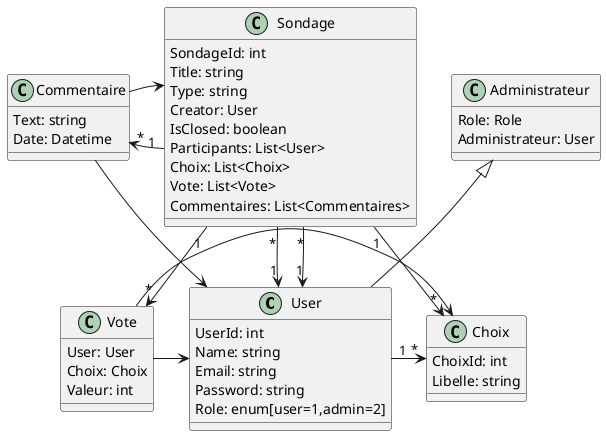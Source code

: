 @startuml vote
' <|-- heritage
'  ' "x" --  "x" relation 
'  ' - relation many to many?
'  ' .. liaison 

User "1"-> "*" Choix
Sondage "*" --> "1" User
Sondage "*" --> "1" User 
Sondage "1" --> "*" Choix
Sondage "1" --> "*" Vote
Sondage "1" --> "*" Commentaire
Vote->User
Vote->Choix
Commentaire->User
Commentaire->Sondage
Administrateur <|-- User

class User{
    UserId: int
    Name: string
    Email: string
    Password: string
    Role: enum[user=1,admin=2]
}

class Administrateur{
    Role: Role
    Administrateur: User
}

class Sondage{
    SondageId: int
    Title: string
    Type: string    
    Creator: User
    IsClosed: boolean
    Participants: List<User>
    Choix: List<Choix>
    Vote: List<Vote>
    Commentaires: List<Commentaires>
}


class Choix{
    ChoixId: int
    Libelle: string
}
class Vote{
    User: User
    Choix: Choix
    Valeur: int
}

class Commentaire{
    Text: string
    Date: Datetime
}


@enduml
